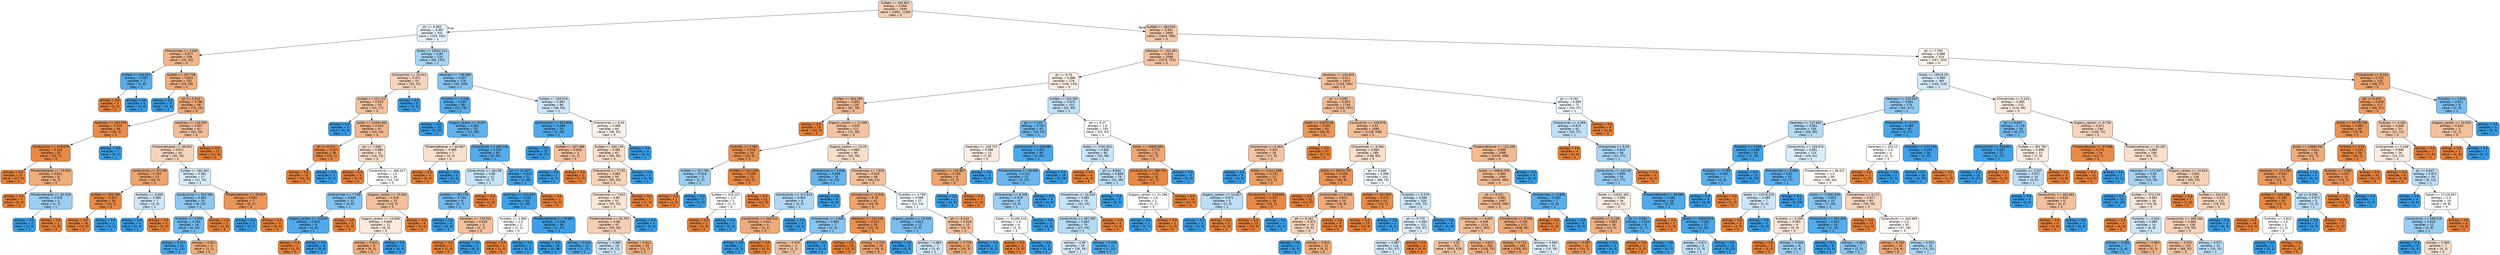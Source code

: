 digraph Tree {
node [shape=box, style="filled, rounded", color="black", fontname="helvetica"] ;
edge [fontname="helvetica"] ;
0 [label="Sulfate <= 294.901\nentropy = 0.964\nsamples = 2949\nvalue = [1801, 1148]\nclass = 0", fillcolor="#f6d1b7"] ;
1 [label="ph <= 6.665\nentropy = 0.997\nsamples = 341\nvalue = [159, 182]\nclass = 1", fillcolor="#e6f3fc"] ;
0 -> 1 [labeldistance=2.5, labelangle=45, headlabel="True"] ;
2 [label="Chloramines <= 4.444\nentropy = 0.877\nsamples = 108\nvalue = [76, 32]\nclass = 0", fillcolor="#f0b68c"] ;
1 -> 2 ;
3 [label="Sulfate <= 244.621\nentropy = 0.592\nsamples = 7\nvalue = [1, 6]\nclass = 1", fillcolor="#5aade9"] ;
2 -> 3 ;
4 [label="entropy = 0.0\nsamples = 1\nvalue = [1, 0]\nclass = 0", fillcolor="#e58139"] ;
3 -> 4 ;
5 [label="entropy = 0.0\nsamples = 6\nvalue = [0, 6]\nclass = 1", fillcolor="#399de5"] ;
3 -> 5 ;
6 [label="Sulfate <= 197.739\nentropy = 0.823\nsamples = 101\nvalue = [75, 26]\nclass = 0", fillcolor="#eead7e"] ;
2 -> 6 ;
7 [label="entropy = 0.0\nsamples = 3\nvalue = [0, 3]\nclass = 1", fillcolor="#399de5"] ;
6 -> 7 ;
8 [label="ph <= 5.515\nentropy = 0.786\nsamples = 98\nvalue = [75, 23]\nclass = 0", fillcolor="#eda876"] ;
6 -> 8 ;
9 [label="Hardness <= 283.579\nentropy = 0.414\nsamples = 36\nvalue = [33, 3]\nclass = 0", fillcolor="#e78c4b"] ;
8 -> 9 ;
10 [label="Conductivity <= 478.679\nentropy = 0.316\nsamples = 35\nvalue = [33, 2]\nclass = 0", fillcolor="#e78945"] ;
9 -> 10 ;
11 [label="entropy = 0.0\nsamples = 27\nvalue = [27, 0]\nclass = 0", fillcolor="#e58139"] ;
10 -> 11 ;
12 [label="Trihalomethanes <= 73.954\nentropy = 0.811\nsamples = 8\nvalue = [6, 2]\nclass = 0", fillcolor="#eeab7b"] ;
10 -> 12 ;
13 [label="entropy = 0.0\nsamples = 5\nvalue = [5, 0]\nclass = 0", fillcolor="#e58139"] ;
12 -> 13 ;
14 [label="Trihalomethanes <= 82.518\nentropy = 0.918\nsamples = 3\nvalue = [1, 2]\nclass = 1", fillcolor="#9ccef2"] ;
12 -> 14 ;
15 [label="entropy = 0.0\nsamples = 2\nvalue = [0, 2]\nclass = 1", fillcolor="#399de5"] ;
14 -> 15 ;
16 [label="entropy = 0.0\nsamples = 1\nvalue = [1, 0]\nclass = 0", fillcolor="#e58139"] ;
14 -> 16 ;
17 [label="entropy = 0.0\nsamples = 1\nvalue = [0, 1]\nclass = 1", fillcolor="#399de5"] ;
9 -> 17 ;
18 [label="Hardness <= 229.933\nentropy = 0.907\nsamples = 62\nvalue = [42, 20]\nclass = 0", fillcolor="#f1bd97"] ;
8 -> 18 ;
19 [label="Trihalomethanes <= 68.051\nentropy = 0.971\nsamples = 50\nvalue = [30, 20]\nclass = 0", fillcolor="#f6d5bd"] ;
18 -> 19 ;
20 [label="Conductivity <= 472.08\nentropy = 0.755\nsamples = 23\nvalue = [18, 5]\nclass = 0", fillcolor="#eca470"] ;
19 -> 20 ;
21 [label="Sulfate <= 293.768\nentropy = 0.337\nsamples = 16\nvalue = [15, 1]\nclass = 0", fillcolor="#e78946"] ;
20 -> 21 ;
22 [label="entropy = 0.0\nsamples = 15\nvalue = [15, 0]\nclass = 0", fillcolor="#e58139"] ;
21 -> 22 ;
23 [label="entropy = 0.0\nsamples = 1\nvalue = [0, 1]\nclass = 1", fillcolor="#399de5"] ;
21 -> 23 ;
24 [label="Turbidity <= 3.856\nentropy = 0.985\nsamples = 7\nvalue = [3, 4]\nclass = 1", fillcolor="#cee6f8"] ;
20 -> 24 ;
25 [label="entropy = 0.0\nsamples = 4\nvalue = [0, 4]\nclass = 1", fillcolor="#399de5"] ;
24 -> 25 ;
26 [label="entropy = 0.0\nsamples = 3\nvalue = [3, 0]\nclass = 0", fillcolor="#e58139"] ;
24 -> 26 ;
27 [label="Sulfate <= 282.661\nentropy = 0.991\nsamples = 27\nvalue = [12, 15]\nclass = 1", fillcolor="#d7ebfa"] ;
19 -> 27 ;
28 [label="Conductivity <= 553.492\nentropy = 0.881\nsamples = 20\nvalue = [6, 14]\nclass = 1", fillcolor="#8ec7f0"] ;
27 -> 28 ;
29 [label="Turbidity <= 4.959\nentropy = 0.764\nsamples = 18\nvalue = [4, 14]\nclass = 1", fillcolor="#72b9ec"] ;
28 -> 29 ;
30 [label="entropy = 0.371\nsamples = 14\nvalue = [1, 13]\nclass = 1", fillcolor="#48a5e7"] ;
29 -> 30 ;
31 [label="entropy = 0.811\nsamples = 4\nvalue = [3, 1]\nclass = 0", fillcolor="#eeab7b"] ;
29 -> 31 ;
32 [label="entropy = 0.0\nsamples = 2\nvalue = [2, 0]\nclass = 0", fillcolor="#e58139"] ;
28 -> 32 ;
33 [label="Trihalomethanes <= 70.627\nentropy = 0.592\nsamples = 7\nvalue = [6, 1]\nclass = 0", fillcolor="#e9965a"] ;
27 -> 33 ;
34 [label="entropy = 0.0\nsamples = 1\nvalue = [0, 1]\nclass = 1", fillcolor="#399de5"] ;
33 -> 34 ;
35 [label="entropy = 0.0\nsamples = 6\nvalue = [6, 0]\nclass = 0", fillcolor="#e58139"] ;
33 -> 35 ;
36 [label="entropy = 0.0\nsamples = 12\nvalue = [12, 0]\nclass = 0", fillcolor="#e58139"] ;
18 -> 36 ;
37 [label="Solids <= 18202.111\nentropy = 0.94\nsamples = 233\nvalue = [83, 150]\nclass = 1", fillcolor="#a7d3f3"] ;
1 -> 37 ;
38 [label="Chloramines <= 10.012\nentropy = 0.971\nsamples = 55\nvalue = [33, 22]\nclass = 0", fillcolor="#f6d5bd"] ;
37 -> 38 ;
39 [label="Sulfate <= 232.214\nentropy = 0.925\nsamples = 50\nvalue = [33, 17]\nclass = 0", fillcolor="#f2c29f"] ;
38 -> 39 ;
40 [label="entropy = 0.0\nsamples = 3\nvalue = [0, 3]\nclass = 1", fillcolor="#399de5"] ;
39 -> 40 ;
41 [label="Solids <= 12404.481\nentropy = 0.879\nsamples = 47\nvalue = [33, 14]\nclass = 0", fillcolor="#f0b68d"] ;
39 -> 41 ;
42 [label="ph <= 8.371\nentropy = 0.337\nsamples = 16\nvalue = [15, 1]\nclass = 0", fillcolor="#e78946"] ;
41 -> 42 ;
43 [label="entropy = 0.0\nsamples = 15\nvalue = [15, 0]\nclass = 0", fillcolor="#e58139"] ;
42 -> 43 ;
44 [label="entropy = 0.0\nsamples = 1\nvalue = [0, 1]\nclass = 1", fillcolor="#399de5"] ;
42 -> 44 ;
45 [label="ph <= 7.008\nentropy = 0.981\nsamples = 31\nvalue = [18, 13]\nclass = 0", fillcolor="#f8dcc8"] ;
41 -> 45 ;
46 [label="entropy = 0.0\nsamples = 5\nvalue = [5, 0]\nclass = 0", fillcolor="#e58139"] ;
45 -> 46 ;
47 [label="Conductivity <= 406.437\nentropy = 1.0\nsamples = 26\nvalue = [13, 13]\nclass = 0", fillcolor="#ffffff"] ;
45 -> 47 ;
48 [label="Chloramines <= 7.745\nentropy = 0.845\nsamples = 11\nvalue = [3, 8]\nclass = 1", fillcolor="#83c2ef"] ;
47 -> 48 ;
49 [label="Organic_carbon <= 10.945\nentropy = 0.503\nsamples = 9\nvalue = [1, 8]\nclass = 1", fillcolor="#52a9e8"] ;
48 -> 49 ;
50 [label="entropy = 0.0\nsamples = 1\nvalue = [1, 0]\nclass = 0", fillcolor="#e58139"] ;
49 -> 50 ;
51 [label="entropy = 0.0\nsamples = 8\nvalue = [0, 8]\nclass = 1", fillcolor="#399de5"] ;
49 -> 51 ;
52 [label="entropy = 0.0\nsamples = 2\nvalue = [2, 0]\nclass = 0", fillcolor="#e58139"] ;
48 -> 52 ;
53 [label="Organic_carbon <= 15.642\nentropy = 0.918\nsamples = 15\nvalue = [10, 5]\nclass = 0", fillcolor="#f2c09c"] ;
47 -> 53 ;
54 [label="Organic_carbon <= 14.508\nentropy = 0.994\nsamples = 11\nvalue = [6, 5]\nclass = 0", fillcolor="#fbeade"] ;
53 -> 54 ;
55 [label="entropy = 0.811\nsamples = 8\nvalue = [6, 2]\nclass = 0", fillcolor="#eeab7b"] ;
54 -> 55 ;
56 [label="entropy = 0.0\nsamples = 3\nvalue = [0, 3]\nclass = 1", fillcolor="#399de5"] ;
54 -> 56 ;
57 [label="entropy = 0.0\nsamples = 4\nvalue = [4, 0]\nclass = 0", fillcolor="#e58139"] ;
53 -> 57 ;
58 [label="entropy = 0.0\nsamples = 5\nvalue = [0, 5]\nclass = 1", fillcolor="#399de5"] ;
38 -> 58 ;
59 [label="Hardness <= 198.885\nentropy = 0.857\nsamples = 178\nvalue = [50, 128]\nclass = 1", fillcolor="#86c3ef"] ;
37 -> 59 ;
60 [label="Turbidity <= 3.418\nentropy = 0.567\nsamples = 90\nvalue = [12, 78]\nclass = 1", fillcolor="#57ace9"] ;
59 -> 60 ;
61 [label="entropy = 0.0\nsamples = 20\nvalue = [0, 20]\nclass = 1", fillcolor="#399de5"] ;
60 -> 61 ;
62 [label="Organic_carbon <= 9.427\nentropy = 0.661\nsamples = 70\nvalue = [12, 58]\nclass = 1", fillcolor="#62b1ea"] ;
60 -> 62 ;
63 [label="Trihalomethanes <= 64.807\nentropy = 0.985\nsamples = 7\nvalue = [4, 3]\nclass = 0", fillcolor="#f8e0ce"] ;
62 -> 63 ;
64 [label="entropy = 0.0\nsamples = 4\nvalue = [4, 0]\nclass = 0", fillcolor="#e58139"] ;
63 -> 64 ;
65 [label="entropy = 0.0\nsamples = 3\nvalue = [0, 3]\nclass = 1", fillcolor="#399de5"] ;
63 -> 65 ;
66 [label="Conductivity <= 365.144\nentropy = 0.549\nsamples = 63\nvalue = [8, 55]\nclass = 1", fillcolor="#56abe9"] ;
62 -> 66 ;
67 [label="Conductivity <= 344.96\nentropy = 0.98\nsamples = 12\nvalue = [5, 7]\nclass = 1", fillcolor="#c6e3f8"] ;
66 -> 67 ;
68 [label="Sulfate <= 283.176\nentropy = 0.764\nsamples = 9\nvalue = [2, 7]\nclass = 1", fillcolor="#72b9ec"] ;
67 -> 68 ;
69 [label="entropy = 0.0\nsamples = 6\nvalue = [0, 6]\nclass = 1", fillcolor="#399de5"] ;
68 -> 69 ;
70 [label="Hardness <= 179.341\nentropy = 0.918\nsamples = 3\nvalue = [2, 1]\nclass = 0", fillcolor="#f2c09c"] ;
68 -> 70 ;
71 [label="entropy = 0.0\nsamples = 2\nvalue = [2, 0]\nclass = 0", fillcolor="#e58139"] ;
70 -> 71 ;
72 [label="entropy = 0.0\nsamples = 1\nvalue = [0, 1]\nclass = 1", fillcolor="#399de5"] ;
70 -> 72 ;
73 [label="entropy = 0.0\nsamples = 3\nvalue = [3, 0]\nclass = 0", fillcolor="#e58139"] ;
67 -> 73 ;
74 [label="ph <= 11.027\nentropy = 0.323\nsamples = 51\nvalue = [3, 48]\nclass = 1", fillcolor="#45a3e7"] ;
66 -> 74 ;
75 [label="Hardness <= 121.617\nentropy = 0.242\nsamples = 50\nvalue = [2, 48]\nclass = 1", fillcolor="#41a1e6"] ;
74 -> 75 ;
76 [label="Turbidity <= 3.985\nentropy = 1.0\nsamples = 2\nvalue = [1, 1]\nclass = 0", fillcolor="#ffffff"] ;
75 -> 76 ;
77 [label="entropy = 0.0\nsamples = 1\nvalue = [1, 0]\nclass = 0", fillcolor="#e58139"] ;
76 -> 77 ;
78 [label="entropy = 0.0\nsamples = 1\nvalue = [0, 1]\nclass = 1", fillcolor="#399de5"] ;
76 -> 78 ;
79 [label="Trihalomethanes <= 78.897\nentropy = 0.146\nsamples = 48\nvalue = [1, 47]\nclass = 1", fillcolor="#3d9fe6"] ;
75 -> 79 ;
80 [label="entropy = 0.0\nsamples = 36\nvalue = [0, 36]\nclass = 1", fillcolor="#399de5"] ;
79 -> 80 ;
81 [label="entropy = 0.414\nsamples = 12\nvalue = [1, 11]\nclass = 1", fillcolor="#4ba6e7"] ;
79 -> 81 ;
82 [label="entropy = 0.0\nsamples = 1\nvalue = [1, 0]\nclass = 0", fillcolor="#e58139"] ;
74 -> 82 ;
83 [label="Sulfate <= 258.079\nentropy = 0.987\nsamples = 88\nvalue = [38, 50]\nclass = 1", fillcolor="#cfe7f9"] ;
59 -> 83 ;
84 [label="Conductivity <= 521.918\nentropy = 0.469\nsamples = 20\nvalue = [2, 18]\nclass = 1", fillcolor="#4fa8e8"] ;
83 -> 84 ;
85 [label="entropy = 0.0\nsamples = 17\nvalue = [0, 17]\nclass = 1", fillcolor="#399de5"] ;
84 -> 85 ;
86 [label="Sulfate <= 167.468\nentropy = 0.918\nsamples = 3\nvalue = [2, 1]\nclass = 0", fillcolor="#f2c09c"] ;
84 -> 86 ;
87 [label="entropy = 0.0\nsamples = 1\nvalue = [0, 1]\nclass = 1", fillcolor="#399de5"] ;
86 -> 87 ;
88 [label="entropy = 0.0\nsamples = 2\nvalue = [2, 0]\nclass = 0", fillcolor="#e58139"] ;
86 -> 88 ;
89 [label="Chloramines <= 8.55\nentropy = 0.998\nsamples = 68\nvalue = [36, 32]\nclass = 0", fillcolor="#fcf1e9"] ;
83 -> 89 ;
90 [label="Sulfate <= 294.176\nentropy = 0.981\nsamples = 62\nvalue = [36, 26]\nclass = 0", fillcolor="#f8dcc8"] ;
89 -> 90 ;
91 [label="Chloramines <= 7.731\nentropy = 0.965\nsamples = 59\nvalue = [36, 23]\nclass = 0", fillcolor="#f6d2b8"] ;
90 -> 91 ;
92 [label="Chloramines <= 7.622\nentropy = 0.99\nsamples = 52\nvalue = [29, 23]\nclass = 0", fillcolor="#fae5d6"] ;
91 -> 92 ;
93 [label="Trihalomethanes <= 62.707\nentropy = 0.96\nsamples = 47\nvalue = [29, 18]\nclass = 0", fillcolor="#f5cfb4"] ;
92 -> 93 ;
94 [label="entropy = 0.982\nsamples = 19\nvalue = [8, 11]\nclass = 1", fillcolor="#c9e4f8"] ;
93 -> 94 ;
95 [label="entropy = 0.811\nsamples = 28\nvalue = [21, 7]\nclass = 0", fillcolor="#eeab7b"] ;
93 -> 95 ;
96 [label="entropy = 0.0\nsamples = 5\nvalue = [0, 5]\nclass = 1", fillcolor="#399de5"] ;
92 -> 96 ;
97 [label="entropy = 0.0\nsamples = 7\nvalue = [7, 0]\nclass = 0", fillcolor="#e58139"] ;
91 -> 97 ;
98 [label="entropy = 0.0\nsamples = 3\nvalue = [0, 3]\nclass = 1", fillcolor="#399de5"] ;
90 -> 98 ;
99 [label="entropy = 0.0\nsamples = 6\nvalue = [0, 6]\nclass = 1", fillcolor="#399de5"] ;
89 -> 99 ;
100 [label="Sulfate <= 363.505\nentropy = 0.951\nsamples = 2608\nvalue = [1642, 966]\nclass = 0", fillcolor="#f4cbad"] ;
0 -> 100 [labeldistance=2.5, labelangle=-45, headlabel="False"] ;
101 [label="Hardness <= 164.361\nentropy = 0.929\nsamples = 2098\nvalue = [1375, 723]\nclass = 0", fillcolor="#f3c3a1"] ;
100 -> 101 ;
102 [label="ph <= 6.76\nentropy = 0.996\nsamples = 278\nvalue = [149, 129]\nclass = 0", fillcolor="#fceee4"] ;
101 -> 102 ;
103 [label="Sulfate <= 304.398\nentropy = 0.893\nsamples = 126\nvalue = [87, 39]\nclass = 0", fillcolor="#f1b992"] ;
102 -> 103 ;
104 [label="entropy = 0.0\nsamples = 15\nvalue = [15, 0]\nclass = 0", fillcolor="#e58139"] ;
103 -> 104 ;
105 [label="Organic_carbon <= 11.693\nentropy = 0.935\nsamples = 111\nvalue = [72, 39]\nclass = 0", fillcolor="#f3c5a4"] ;
103 -> 105 ;
106 [label="Turbidity <= 2.782\nentropy = 0.516\nsamples = 26\nvalue = [23, 3]\nclass = 0", fillcolor="#e89153"] ;
105 -> 106 ;
107 [label="Sulfate <= 327.781\nentropy = 0.918\nsamples = 3\nvalue = [1, 2]\nclass = 1", fillcolor="#9ccef2"] ;
106 -> 107 ;
108 [label="entropy = 0.0\nsamples = 1\nvalue = [1, 0]\nclass = 0", fillcolor="#e58139"] ;
107 -> 108 ;
109 [label="entropy = 0.0\nsamples = 2\nvalue = [0, 2]\nclass = 1", fillcolor="#399de5"] ;
107 -> 109 ;
110 [label="Sulfate <= 321.438\nentropy = 0.258\nsamples = 23\nvalue = [22, 1]\nclass = 0", fillcolor="#e68742"] ;
106 -> 110 ;
111 [label="Sulfate <= 316.207\nentropy = 1.0\nsamples = 2\nvalue = [1, 1]\nclass = 0", fillcolor="#ffffff"] ;
110 -> 111 ;
112 [label="entropy = 0.0\nsamples = 1\nvalue = [1, 0]\nclass = 0", fillcolor="#e58139"] ;
111 -> 112 ;
113 [label="entropy = 0.0\nsamples = 1\nvalue = [0, 1]\nclass = 1", fillcolor="#399de5"] ;
111 -> 113 ;
114 [label="entropy = 0.0\nsamples = 21\nvalue = [21, 0]\nclass = 0", fillcolor="#e58139"] ;
110 -> 114 ;
115 [label="Organic_carbon <= 13.79\nentropy = 0.983\nsamples = 85\nvalue = [49, 36]\nclass = 0", fillcolor="#f8deca"] ;
105 -> 115 ;
116 [label="Chloramines <= 6.816\nentropy = 0.696\nsamples = 16\nvalue = [3, 13]\nclass = 1", fillcolor="#67b4eb"] ;
115 -> 116 ;
117 [label="Conductivity <= 472.614\nentropy = 0.954\nsamples = 8\nvalue = [3, 5]\nclass = 1", fillcolor="#b0d8f5"] ;
116 -> 117 ;
118 [label="Conductivity <= 344.522\nentropy = 0.811\nsamples = 4\nvalue = [3, 1]\nclass = 0", fillcolor="#eeab7b"] ;
117 -> 118 ;
119 [label="entropy = 0.0\nsamples = 1\nvalue = [0, 1]\nclass = 1", fillcolor="#399de5"] ;
118 -> 119 ;
120 [label="entropy = 0.0\nsamples = 3\nvalue = [3, 0]\nclass = 0", fillcolor="#e58139"] ;
118 -> 120 ;
121 [label="entropy = 0.0\nsamples = 4\nvalue = [0, 4]\nclass = 1", fillcolor="#399de5"] ;
117 -> 121 ;
122 [label="entropy = 0.0\nsamples = 8\nvalue = [0, 8]\nclass = 1", fillcolor="#399de5"] ;
116 -> 122 ;
123 [label="Chloramines <= 7.816\nentropy = 0.918\nsamples = 69\nvalue = [46, 23]\nclass = 0", fillcolor="#f2c09c"] ;
115 -> 123 ;
124 [label="Chloramines <= 5.316\nentropy = 0.75\nsamples = 42\nvalue = [33, 9]\nclass = 0", fillcolor="#eca36f"] ;
123 -> 124 ;
125 [label="Chloramines <= 4.909\nentropy = 0.863\nsamples = 7\nvalue = [2, 5]\nclass = 1", fillcolor="#88c4ef"] ;
124 -> 125 ;
126 [label="entropy = 0.918\nsamples = 3\nvalue = [2, 1]\nclass = 0", fillcolor="#f2c09c"] ;
125 -> 126 ;
127 [label="entropy = 0.0\nsamples = 4\nvalue = [0, 4]\nclass = 1", fillcolor="#399de5"] ;
125 -> 127 ;
128 [label="Hardness <= 153.102\nentropy = 0.513\nsamples = 35\nvalue = [31, 4]\nclass = 0", fillcolor="#e89153"] ;
124 -> 128 ;
129 [label="entropy = 0.0\nsamples = 15\nvalue = [15, 0]\nclass = 0", fillcolor="#e58139"] ;
128 -> 129 ;
130 [label="entropy = 0.722\nsamples = 20\nvalue = [16, 4]\nclass = 0", fillcolor="#eca06a"] ;
128 -> 130 ;
131 [label="Turbidity <= 3.799\nentropy = 0.999\nsamples = 27\nvalue = [13, 14]\nclass = 1", fillcolor="#f1f8fd"] ;
123 -> 131 ;
132 [label="Organic_carbon <= 15.335\nentropy = 0.811\nsamples = 12\nvalue = [3, 9]\nclass = 1", fillcolor="#7bbeee"] ;
131 -> 132 ;
133 [label="entropy = 0.0\nsamples = 5\nvalue = [0, 5]\nclass = 1", fillcolor="#399de5"] ;
132 -> 133 ;
134 [label="entropy = 0.985\nsamples = 7\nvalue = [3, 4]\nclass = 1", fillcolor="#cee6f8"] ;
132 -> 134 ;
135 [label="ph <= 6.216\nentropy = 0.918\nsamples = 15\nvalue = [10, 5]\nclass = 0", fillcolor="#f2c09c"] ;
131 -> 135 ;
136 [label="entropy = 0.779\nsamples = 13\nvalue = [10, 3]\nclass = 0", fillcolor="#eda774"] ;
135 -> 136 ;
137 [label="entropy = 0.0\nsamples = 2\nvalue = [0, 2]\nclass = 1", fillcolor="#399de5"] ;
135 -> 137 ;
138 [label="Sulfate <= 329.365\nentropy = 0.975\nsamples = 152\nvalue = [62, 90]\nclass = 1", fillcolor="#c1e1f7"] ;
102 -> 138 ;
139 [label="ph <= 7.125\nentropy = 0.747\nsamples = 47\nvalue = [10, 37]\nclass = 1", fillcolor="#6fb7ec"] ;
138 -> 139 ;
140 [label="Hardness <= 159.747\nentropy = 0.996\nsamples = 13\nvalue = [7, 6]\nclass = 0", fillcolor="#fbede3"] ;
139 -> 140 ;
141 [label="Hardness <= 129.887\nentropy = 0.764\nsamples = 9\nvalue = [7, 2]\nclass = 0", fillcolor="#eca572"] ;
140 -> 141 ;
142 [label="entropy = 0.0\nsamples = 2\nvalue = [0, 2]\nclass = 1", fillcolor="#399de5"] ;
141 -> 142 ;
143 [label="entropy = 0.0\nsamples = 7\nvalue = [7, 0]\nclass = 0", fillcolor="#e58139"] ;
141 -> 143 ;
144 [label="entropy = 0.0\nsamples = 4\nvalue = [0, 4]\nclass = 1", fillcolor="#399de5"] ;
140 -> 144 ;
145 [label="Conductivity <= 429.081\nentropy = 0.431\nsamples = 34\nvalue = [3, 31]\nclass = 1", fillcolor="#4ca6e8"] ;
139 -> 145 ;
146 [label="Trihalomethanes <= 66.666\nentropy = 0.722\nsamples = 15\nvalue = [3, 12]\nclass = 1", fillcolor="#6ab6ec"] ;
145 -> 146 ;
147 [label="Chloramines <= 8.319\nentropy = 0.918\nsamples = 9\nvalue = [3, 6]\nclass = 1", fillcolor="#9ccef2"] ;
146 -> 147 ;
148 [label="Solids <= 31285.216\nentropy = 1.0\nsamples = 6\nvalue = [3, 3]\nclass = 0", fillcolor="#ffffff"] ;
147 -> 148 ;
149 [label="entropy = 0.0\nsamples = 3\nvalue = [3, 0]\nclass = 0", fillcolor="#e58139"] ;
148 -> 149 ;
150 [label="entropy = 0.0\nsamples = 3\nvalue = [0, 3]\nclass = 1", fillcolor="#399de5"] ;
148 -> 150 ;
151 [label="entropy = 0.0\nsamples = 3\nvalue = [0, 3]\nclass = 1", fillcolor="#399de5"] ;
147 -> 151 ;
152 [label="entropy = 0.0\nsamples = 6\nvalue = [0, 6]\nclass = 1", fillcolor="#399de5"] ;
146 -> 152 ;
153 [label="entropy = 0.0\nsamples = 19\nvalue = [0, 19]\nclass = 1", fillcolor="#399de5"] ;
145 -> 153 ;
154 [label="ph <= 9.27\nentropy = 1.0\nsamples = 105\nvalue = [52, 53]\nclass = 1", fillcolor="#fbfdff"] ;
138 -> 154 ;
155 [label="Solids <= 4792.952\nentropy = 0.982\nsamples = 83\nvalue = [35, 48]\nclass = 1", fillcolor="#c9e4f8"] ;
154 -> 155 ;
156 [label="entropy = 0.0\nsamples = 4\nvalue = [4, 0]\nclass = 0", fillcolor="#e58139"] ;
155 -> 156 ;
157 [label="ph <= 8.904\nentropy = 0.966\nsamples = 79\nvalue = [31, 48]\nclass = 1", fillcolor="#b9dcf6"] ;
155 -> 157 ;
158 [label="Chloramines <= 10.419\nentropy = 0.981\nsamples = 74\nvalue = [31, 43]\nclass = 1", fillcolor="#c8e4f8"] ;
157 -> 158 ;
159 [label="Conductivity <= 497.287\nentropy = 0.962\nsamples = 70\nvalue = [27, 43]\nclass = 1", fillcolor="#b5dbf5"] ;
158 -> 159 ;
160 [label="entropy = 0.99\nsamples = 59\nvalue = [26, 33]\nclass = 1", fillcolor="#d5eaf9"] ;
159 -> 160 ;
161 [label="entropy = 0.439\nsamples = 11\nvalue = [1, 10]\nclass = 1", fillcolor="#4da7e8"] ;
159 -> 161 ;
162 [label="entropy = 0.0\nsamples = 4\nvalue = [4, 0]\nclass = 0", fillcolor="#e58139"] ;
158 -> 162 ;
163 [label="entropy = 0.0\nsamples = 5\nvalue = [0, 5]\nclass = 1", fillcolor="#399de5"] ;
157 -> 163 ;
164 [label="Solids <= 35995.893\nentropy = 0.773\nsamples = 22\nvalue = [17, 5]\nclass = 0", fillcolor="#eda673"] ;
154 -> 164 ;
165 [label="Conductivity <= 366.723\nentropy = 0.31\nsamples = 18\nvalue = [17, 1]\nclass = 0", fillcolor="#e78845"] ;
164 -> 165 ;
166 [label="Organic_carbon <= 11.296\nentropy = 1.0\nsamples = 2\nvalue = [1, 1]\nclass = 0", fillcolor="#ffffff"] ;
165 -> 166 ;
167 [label="entropy = 0.0\nsamples = 1\nvalue = [0, 1]\nclass = 1", fillcolor="#399de5"] ;
166 -> 167 ;
168 [label="entropy = 0.0\nsamples = 1\nvalue = [1, 0]\nclass = 0", fillcolor="#e58139"] ;
166 -> 168 ;
169 [label="entropy = 0.0\nsamples = 16\nvalue = [16, 0]\nclass = 0", fillcolor="#e58139"] ;
165 -> 169 ;
170 [label="entropy = 0.0\nsamples = 4\nvalue = [0, 4]\nclass = 1", fillcolor="#399de5"] ;
164 -> 170 ;
171 [label="Hardness <= 254.645\nentropy = 0.911\nsamples = 1820\nvalue = [1226, 594]\nclass = 0", fillcolor="#f2be99"] ;
101 -> 171 ;
172 [label="ph <= 4.595\nentropy = 0.903\nsamples = 1749\nvalue = [1192, 557]\nclass = 0", fillcolor="#f1bc96"] ;
171 -> 172 ;
173 [label="Solids <= 21873.59\nentropy = 0.592\nsamples = 63\nvalue = [54, 9]\nclass = 0", fillcolor="#e9965a"] ;
172 -> 173 ;
174 [label="Chloramines <= 6.163\nentropy = 0.931\nsamples = 26\nvalue = [17, 9]\nclass = 0", fillcolor="#f3c4a2"] ;
173 -> 174 ;
175 [label="entropy = 0.0\nsamples = 5\nvalue = [0, 5]\nclass = 1", fillcolor="#399de5"] ;
174 -> 175 ;
176 [label="Solids <= 11011.698\nentropy = 0.702\nsamples = 21\nvalue = [17, 4]\nclass = 0", fillcolor="#eb9f68"] ;
174 -> 176 ;
177 [label="Organic_carbon <= 14.627\nentropy = 0.971\nsamples = 5\nvalue = [2, 3]\nclass = 1", fillcolor="#bddef6"] ;
176 -> 177 ;
178 [label="entropy = 0.0\nsamples = 3\nvalue = [0, 3]\nclass = 1", fillcolor="#399de5"] ;
177 -> 178 ;
179 [label="entropy = 0.0\nsamples = 2\nvalue = [2, 0]\nclass = 0", fillcolor="#e58139"] ;
177 -> 179 ;
180 [label="Conductivity <= 528.694\nentropy = 0.337\nsamples = 16\nvalue = [15, 1]\nclass = 0", fillcolor="#e78946"] ;
176 -> 180 ;
181 [label="entropy = 0.0\nsamples = 15\nvalue = [15, 0]\nclass = 0", fillcolor="#e58139"] ;
180 -> 181 ;
182 [label="entropy = 0.0\nsamples = 1\nvalue = [0, 1]\nclass = 1", fillcolor="#399de5"] ;
180 -> 182 ;
183 [label="entropy = 0.0\nsamples = 37\nvalue = [37, 0]\nclass = 0", fillcolor="#e58139"] ;
173 -> 183 ;
184 [label="Conductivity <= 328.879\nentropy = 0.91\nsamples = 1686\nvalue = [1138, 548]\nclass = 0", fillcolor="#f2be98"] ;
172 -> 184 ;
185 [label="Chloramines <= 6.365\nentropy = 0.984\nsamples = 188\nvalue = [108, 80]\nclass = 0", fillcolor="#f8decc"] ;
184 -> 185 ;
186 [label="Solids <= 18274.741\nentropy = 0.559\nsamples = 46\nvalue = [40, 6]\nclass = 0", fillcolor="#e99457"] ;
185 -> 186 ;
187 [label="entropy = 0.0\nsamples = 22\nvalue = [22, 0]\nclass = 0", fillcolor="#e58139"] ;
186 -> 187 ;
188 [label="Chloramines <= 6.056\nentropy = 0.811\nsamples = 24\nvalue = [18, 6]\nclass = 0", fillcolor="#eeab7b"] ;
186 -> 188 ;
189 [label="ph <= 6.192\nentropy = 0.971\nsamples = 15\nvalue = [9, 6]\nclass = 0", fillcolor="#f6d5bd"] ;
188 -> 189 ;
190 [label="entropy = 0.0\nsamples = 3\nvalue = [0, 3]\nclass = 1", fillcolor="#399de5"] ;
189 -> 190 ;
191 [label="entropy = 0.811\nsamples = 12\nvalue = [9, 3]\nclass = 0", fillcolor="#eeab7b"] ;
189 -> 191 ;
192 [label="entropy = 0.0\nsamples = 9\nvalue = [9, 0]\nclass = 0", fillcolor="#e58139"] ;
188 -> 192 ;
193 [label="ph <= 5.696\nentropy = 0.999\nsamples = 142\nvalue = [68, 74]\nclass = 1", fillcolor="#eff7fd"] ;
185 -> 193 ;
194 [label="Sulfate <= 347.697\nentropy = 0.371\nsamples = 14\nvalue = [13, 1]\nclass = 0", fillcolor="#e78b48"] ;
193 -> 194 ;
195 [label="entropy = 0.0\nsamples = 13\nvalue = [13, 0]\nclass = 0", fillcolor="#e58139"] ;
194 -> 195 ;
196 [label="entropy = 0.0\nsamples = 1\nvalue = [0, 1]\nclass = 1", fillcolor="#399de5"] ;
194 -> 196 ;
197 [label="Turbidity <= 5.379\nentropy = 0.986\nsamples = 128\nvalue = [55, 73]\nclass = 1", fillcolor="#cee7f9"] ;
193 -> 197 ;
198 [label="ph <= 9.779\nentropy = 0.993\nsamples = 122\nvalue = [55, 67]\nclass = 1", fillcolor="#dcedfa"] ;
197 -> 198 ;
199 [label="entropy = 0.987\nsamples = 118\nvalue = [51, 67]\nclass = 1", fillcolor="#d0e8f9"] ;
198 -> 199 ;
200 [label="entropy = 0.0\nsamples = 4\nvalue = [4, 0]\nclass = 0", fillcolor="#e58139"] ;
198 -> 200 ;
201 [label="entropy = 0.0\nsamples = 6\nvalue = [0, 6]\nclass = 1", fillcolor="#399de5"] ;
197 -> 201 ;
202 [label="Trihalomethanes <= 112.109\nentropy = 0.896\nsamples = 1498\nvalue = [1030, 468]\nclass = 0", fillcolor="#f1ba93"] ;
184 -> 202 ;
203 [label="Solids <= 46860.559\nentropy = 0.894\nsamples = 1494\nvalue = [1030, 464]\nclass = 0", fillcolor="#f1ba92"] ;
202 -> 203 ;
204 [label="ph <= 8.201\nentropy = 0.891\nsamples = 1487\nvalue = [1029, 458]\nclass = 0", fillcolor="#f1b991"] ;
203 -> 204 ;
205 [label="Chloramines <= 8.097\nentropy = 0.908\nsamples = 1214\nvalue = [821, 393]\nclass = 0", fillcolor="#f1bd98"] ;
204 -> 205 ;
206 [label="entropy = 0.93\nsamples = 921\nvalue = [603, 318]\nclass = 0", fillcolor="#f3c3a1"] ;
205 -> 206 ;
207 [label="entropy = 0.821\nsamples = 293\nvalue = [218, 75]\nclass = 0", fillcolor="#eeac7d"] ;
205 -> 207 ;
208 [label="Chloramines <= 8.468\nentropy = 0.792\nsamples = 273\nvalue = [208, 65]\nclass = 0", fillcolor="#eda877"] ;
204 -> 208 ;
209 [label="entropy = 0.714\nsamples = 240\nvalue = [193, 47]\nclass = 0", fillcolor="#eba069"] ;
208 -> 209 ;
210 [label="entropy = 0.994\nsamples = 33\nvalue = [15, 18]\nclass = 1", fillcolor="#deeffb"] ;
208 -> 210 ;
211 [label="Chloramines <= 4.852\nentropy = 0.592\nsamples = 7\nvalue = [1, 6]\nclass = 1", fillcolor="#5aade9"] ;
203 -> 211 ;
212 [label="entropy = 0.0\nsamples = 1\nvalue = [1, 0]\nclass = 0", fillcolor="#e58139"] ;
211 -> 212 ;
213 [label="entropy = 0.0\nsamples = 6\nvalue = [0, 6]\nclass = 1", fillcolor="#399de5"] ;
211 -> 213 ;
214 [label="entropy = 0.0\nsamples = 4\nvalue = [0, 4]\nclass = 1", fillcolor="#399de5"] ;
202 -> 214 ;
215 [label="ph <= 9.761\nentropy = 0.999\nsamples = 71\nvalue = [34, 37]\nclass = 1", fillcolor="#eff7fd"] ;
171 -> 215 ;
216 [label="Chloramines <= 4.349\nentropy = 0.973\nsamples = 62\nvalue = [25, 37]\nclass = 1", fillcolor="#bfdff7"] ;
215 -> 216 ;
217 [label="entropy = 0.0\nsamples = 4\nvalue = [4, 0]\nclass = 0", fillcolor="#e58139"] ;
216 -> 217 ;
218 [label="Chloramines <= 9.24\nentropy = 0.944\nsamples = 58\nvalue = [21, 37]\nclass = 1", fillcolor="#a9d5f4"] ;
216 -> 218 ;
219 [label="Conductivity <= 424.26\nentropy = 0.899\nsamples = 54\nvalue = [17, 37]\nclass = 1", fillcolor="#94caf1"] ;
218 -> 219 ;
220 [label="Solids <= 24591.362\nentropy = 0.996\nsamples = 26\nvalue = [14, 12]\nclass = 0", fillcolor="#fbede3"] ;
219 -> 220 ;
221 [label="Turbidity <= 5.139\nentropy = 0.852\nsamples = 18\nvalue = [13, 5]\nclass = 0", fillcolor="#efb185"] ;
220 -> 221 ;
222 [label="entropy = 0.567\nsamples = 15\nvalue = [13, 2]\nclass = 0", fillcolor="#e99457"] ;
221 -> 222 ;
223 [label="entropy = 0.0\nsamples = 3\nvalue = [0, 3]\nclass = 1", fillcolor="#399de5"] ;
221 -> 223 ;
224 [label="ph <= 3.481\nentropy = 0.544\nsamples = 8\nvalue = [1, 7]\nclass = 1", fillcolor="#55abe9"] ;
220 -> 224 ;
225 [label="entropy = 0.0\nsamples = 1\nvalue = [1, 0]\nclass = 0", fillcolor="#e58139"] ;
224 -> 225 ;
226 [label="entropy = 0.0\nsamples = 7\nvalue = [0, 7]\nclass = 1", fillcolor="#399de5"] ;
224 -> 226 ;
227 [label="Trihalomethanes <= 35.069\nentropy = 0.491\nsamples = 28\nvalue = [3, 25]\nclass = 1", fillcolor="#51a9e8"] ;
219 -> 227 ;
228 [label="entropy = 0.0\nsamples = 1\nvalue = [1, 0]\nclass = 0", fillcolor="#e58139"] ;
227 -> 228 ;
229 [label="Solids <= 13420.913\nentropy = 0.381\nsamples = 27\nvalue = [2, 25]\nclass = 1", fillcolor="#49a5e7"] ;
227 -> 229 ;
230 [label="entropy = 0.971\nsamples = 5\nvalue = [2, 3]\nclass = 1", fillcolor="#bddef6"] ;
229 -> 230 ;
231 [label="entropy = 0.0\nsamples = 22\nvalue = [0, 22]\nclass = 1", fillcolor="#399de5"] ;
229 -> 231 ;
232 [label="entropy = 0.0\nsamples = 4\nvalue = [4, 0]\nclass = 0", fillcolor="#e58139"] ;
218 -> 232 ;
233 [label="entropy = 0.0\nsamples = 9\nvalue = [9, 0]\nclass = 0", fillcolor="#e58139"] ;
215 -> 233 ;
234 [label="ph <= 7.794\nentropy = 0.998\nsamples = 510\nvalue = [267, 243]\nclass = 0", fillcolor="#fdf4ed"] ;
100 -> 234 ;
235 [label="Solids <= 18528.03\nentropy = 0.989\nsamples = 385\nvalue = [169, 216]\nclass = 1", fillcolor="#d4eaf9"] ;
234 -> 235 ;
236 [label="Hardness <= 220.547\nentropy = 0.895\nsamples = 170\nvalue = [53, 117]\nclass = 1", fillcolor="#93c9f1"] ;
235 -> 236 ;
237 [label="Hardness <= 147.641\nentropy = 0.961\nsamples = 130\nvalue = [50, 80]\nclass = 1", fillcolor="#b5daf5"] ;
236 -> 237 ;
238 [label="Turbidity <= 3.946\nentropy = 0.286\nsamples = 20\nvalue = [1, 19]\nclass = 1", fillcolor="#43a2e6"] ;
237 -> 238 ;
239 [label="Turbidity <= 3.769\nentropy = 0.592\nsamples = 7\nvalue = [1, 6]\nclass = 1", fillcolor="#5aade9"] ;
238 -> 239 ;
240 [label="entropy = 0.0\nsamples = 6\nvalue = [0, 6]\nclass = 1", fillcolor="#399de5"] ;
239 -> 240 ;
241 [label="entropy = 0.0\nsamples = 1\nvalue = [1, 0]\nclass = 0", fillcolor="#e58139"] ;
239 -> 241 ;
242 [label="entropy = 0.0\nsamples = 13\nvalue = [0, 13]\nclass = 1", fillcolor="#399de5"] ;
238 -> 242 ;
243 [label="Conductivity <= 349.674\nentropy = 0.991\nsamples = 110\nvalue = [49, 61]\nclass = 1", fillcolor="#d8ecfa"] ;
237 -> 243 ;
244 [label="Chloramines <= 6.959\nentropy = 0.61\nsamples = 20\nvalue = [3, 17]\nclass = 1", fillcolor="#5caeea"] ;
243 -> 244 ;
245 [label="Solids <= 12576.215\nentropy = 0.985\nsamples = 7\nvalue = [3, 4]\nclass = 1", fillcolor="#cee6f8"] ;
244 -> 245 ;
246 [label="entropy = 0.0\nsamples = 3\nvalue = [3, 0]\nclass = 0", fillcolor="#e58139"] ;
245 -> 246 ;
247 [label="entropy = 0.0\nsamples = 4\nvalue = [0, 4]\nclass = 1", fillcolor="#399de5"] ;
245 -> 247 ;
248 [label="entropy = 0.0\nsamples = 13\nvalue = [0, 13]\nclass = 1", fillcolor="#399de5"] ;
244 -> 248 ;
249 [label="Trihalomethanes <= 58.421\nentropy = 1.0\nsamples = 90\nvalue = [46, 44]\nclass = 0", fillcolor="#fefaf6"] ;
243 -> 249 ;
250 [label="Solids <= 11982.826\nentropy = 0.855\nsamples = 25\nvalue = [7, 18]\nclass = 1", fillcolor="#86c3ef"] ;
249 -> 250 ;
251 [label="Turbidity <= 3.299\nentropy = 0.991\nsamples = 9\nvalue = [5, 4]\nclass = 0", fillcolor="#fae6d7"] ;
250 -> 251 ;
252 [label="entropy = 0.0\nsamples = 3\nvalue = [3, 0]\nclass = 0", fillcolor="#e58139"] ;
251 -> 252 ;
253 [label="entropy = 0.918\nsamples = 6\nvalue = [2, 4]\nclass = 1", fillcolor="#9ccef2"] ;
251 -> 253 ;
254 [label="Conductivity <= 454.443\nentropy = 0.544\nsamples = 16\nvalue = [2, 14]\nclass = 1", fillcolor="#55abe9"] ;
250 -> 254 ;
255 [label="entropy = 0.0\nsamples = 9\nvalue = [0, 9]\nclass = 1", fillcolor="#399de5"] ;
254 -> 255 ;
256 [label="entropy = 0.863\nsamples = 7\nvalue = [2, 5]\nclass = 1", fillcolor="#88c4ef"] ;
254 -> 256 ;
257 [label="Chloramines <= 6.171\nentropy = 0.971\nsamples = 65\nvalue = [39, 26]\nclass = 0", fillcolor="#f6d5bd"] ;
249 -> 257 ;
258 [label="entropy = 0.0\nsamples = 12\nvalue = [12, 0]\nclass = 0", fillcolor="#e58139"] ;
257 -> 258 ;
259 [label="Conductivity <= 403.969\nentropy = 1.0\nsamples = 53\nvalue = [27, 26]\nclass = 0", fillcolor="#fefaf8"] ;
257 -> 259 ;
260 [label="entropy = 0.764\nsamples = 18\nvalue = [14, 4]\nclass = 0", fillcolor="#eca572"] ;
259 -> 260 ;
261 [label="entropy = 0.952\nsamples = 35\nvalue = [13, 22]\nclass = 1", fillcolor="#aed7f4"] ;
259 -> 261 ;
262 [label="Chloramines <= 4.277\nentropy = 0.384\nsamples = 40\nvalue = [3, 37]\nclass = 1", fillcolor="#49a5e7"] ;
236 -> 262 ;
263 [label="Hardness <= 253.12\nentropy = 1.0\nsamples = 4\nvalue = [2, 2]\nclass = 0", fillcolor="#ffffff"] ;
262 -> 263 ;
264 [label="entropy = 0.0\nsamples = 2\nvalue = [2, 0]\nclass = 0", fillcolor="#e58139"] ;
263 -> 264 ;
265 [label="entropy = 0.0\nsamples = 2\nvalue = [0, 2]\nclass = 1", fillcolor="#399de5"] ;
263 -> 265 ;
266 [label="Hardness <= 273.153\nentropy = 0.183\nsamples = 36\nvalue = [1, 35]\nclass = 1", fillcolor="#3fa0e6"] ;
262 -> 266 ;
267 [label="entropy = 0.0\nsamples = 35\nvalue = [0, 35]\nclass = 1", fillcolor="#399de5"] ;
266 -> 267 ;
268 [label="entropy = 0.0\nsamples = 1\nvalue = [1, 0]\nclass = 0", fillcolor="#e58139"] ;
266 -> 268 ;
269 [label="Chloramines <= 5.216\nentropy = 0.995\nsamples = 215\nvalue = [116, 99]\nclass = 0", fillcolor="#fbede2"] ;
235 -> 269 ;
270 [label="ph <= 6.847\nentropy = 0.776\nsamples = 35\nvalue = [8, 27]\nclass = 1", fillcolor="#74baed"] ;
269 -> 270 ;
271 [label="Conductivity <= 530.817\nentropy = 0.267\nsamples = 22\nvalue = [1, 21]\nclass = 1", fillcolor="#42a2e6"] ;
270 -> 271 ;
272 [label="entropy = 0.0\nsamples = 21\nvalue = [0, 21]\nclass = 1", fillcolor="#399de5"] ;
271 -> 272 ;
273 [label="entropy = 0.0\nsamples = 1\nvalue = [1, 0]\nclass = 0", fillcolor="#e58139"] ;
271 -> 273 ;
274 [label="Sulfate <= 391.787\nentropy = 0.996\nsamples = 13\nvalue = [7, 6]\nclass = 0", fillcolor="#fbede3"] ;
270 -> 274 ;
275 [label="Turbidity <= 4.237\nentropy = 0.971\nsamples = 10\nvalue = [4, 6]\nclass = 1", fillcolor="#bddef6"] ;
274 -> 275 ;
276 [label="entropy = 0.0\nsamples = 4\nvalue = [0, 4]\nclass = 1", fillcolor="#399de5"] ;
275 -> 276 ;
277 [label="Conductivity <= 493.853\nentropy = 0.918\nsamples = 6\nvalue = [4, 2]\nclass = 0", fillcolor="#f2c09c"] ;
275 -> 277 ;
278 [label="entropy = 0.0\nsamples = 4\nvalue = [4, 0]\nclass = 0", fillcolor="#e58139"] ;
277 -> 278 ;
279 [label="entropy = 0.0\nsamples = 2\nvalue = [0, 2]\nclass = 1", fillcolor="#399de5"] ;
277 -> 279 ;
280 [label="entropy = 0.0\nsamples = 3\nvalue = [3, 0]\nclass = 0", fillcolor="#e58139"] ;
274 -> 280 ;
281 [label="Organic_carbon <= 9.736\nentropy = 0.971\nsamples = 180\nvalue = [108, 72]\nclass = 0", fillcolor="#f6d5bd"] ;
269 -> 281 ;
282 [label="Trihalomethanes <= 97.096\nentropy = 0.371\nsamples = 14\nvalue = [13, 1]\nclass = 0", fillcolor="#e78b48"] ;
281 -> 282 ;
283 [label="entropy = 0.0\nsamples = 13\nvalue = [13, 0]\nclass = 0", fillcolor="#e58139"] ;
282 -> 283 ;
284 [label="entropy = 0.0\nsamples = 1\nvalue = [0, 1]\nclass = 1", fillcolor="#399de5"] ;
282 -> 284 ;
285 [label="Trihalomethanes <= 52.291\nentropy = 0.985\nsamples = 166\nvalue = [95, 71]\nclass = 0", fillcolor="#f8dfcd"] ;
281 -> 285 ;
286 [label="Hardness <= 172.547\nentropy = 0.94\nsamples = 28\nvalue = [10, 18]\nclass = 1", fillcolor="#a7d3f3"] ;
285 -> 286 ;
287 [label="entropy = 0.0\nsamples = 10\nvalue = [0, 10]\nclass = 1", fillcolor="#399de5"] ;
286 -> 287 ;
288 [label="Sulfate <= 370.276\nentropy = 0.991\nsamples = 18\nvalue = [10, 8]\nclass = 0", fillcolor="#fae6d7"] ;
286 -> 288 ;
289 [label="entropy = 0.0\nsamples = 4\nvalue = [4, 0]\nclass = 0", fillcolor="#e58139"] ;
288 -> 289 ;
290 [label="Turbidity <= 4.026\nentropy = 0.985\nsamples = 14\nvalue = [6, 8]\nclass = 1", fillcolor="#cee6f8"] ;
288 -> 290 ;
291 [label="entropy = 0.592\nsamples = 7\nvalue = [1, 6]\nclass = 1", fillcolor="#5aade9"] ;
290 -> 291 ;
292 [label="entropy = 0.863\nsamples = 7\nvalue = [5, 2]\nclass = 0", fillcolor="#efb388"] ;
290 -> 292 ;
293 [label="Organic_carbon <= 10.819\nentropy = 0.961\nsamples = 138\nvalue = [85, 53]\nclass = 0", fillcolor="#f5d0b4"] ;
285 -> 293 ;
294 [label="entropy = 0.0\nsamples = 7\nvalue = [7, 0]\nclass = 0", fillcolor="#e58139"] ;
293 -> 294 ;
295 [label="Sulfate <= 434.534\nentropy = 0.974\nsamples = 131\nvalue = [78, 53]\nclass = 0", fillcolor="#f7d7c0"] ;
293 -> 295 ;
296 [label="Conductivity <= 488.196\nentropy = 0.965\nsamples = 128\nvalue = [78, 50]\nclass = 0", fillcolor="#f6d2b8"] ;
295 -> 296 ;
297 [label="entropy = 0.925\nsamples = 103\nvalue = [68, 35]\nclass = 0", fillcolor="#f2c29f"] ;
296 -> 297 ;
298 [label="entropy = 0.971\nsamples = 25\nvalue = [10, 15]\nclass = 1", fillcolor="#bddef6"] ;
296 -> 298 ;
299 [label="entropy = 0.0\nsamples = 3\nvalue = [0, 3]\nclass = 1", fillcolor="#399de5"] ;
295 -> 299 ;
300 [label="Chloramines <= 9.431\nentropy = 0.753\nsamples = 125\nvalue = [98, 27]\nclass = 0", fillcolor="#eca470"] ;
234 -> 300 ;
301 [label="ph <= 9.478\nentropy = 0.679\nsamples = 117\nvalue = [96, 21]\nclass = 0", fillcolor="#eb9d64"] ;
300 -> 301 ;
302 [label="Solids <= 15759.728\nentropy = 0.491\nsamples = 84\nvalue = [75, 9]\nclass = 0", fillcolor="#e89051"] ;
301 -> 302 ;
303 [label="Solids <= 14986.391\nentropy = 0.811\nsamples = 28\nvalue = [21, 7]\nclass = 0", fillcolor="#eeab7b"] ;
302 -> 303 ;
304 [label="Hardness <= 223.092\nentropy = 0.634\nsamples = 25\nvalue = [21, 4]\nclass = 0", fillcolor="#ea995f"] ;
303 -> 304 ;
305 [label="Sulfate <= 416.186\nentropy = 0.286\nsamples = 20\nvalue = [19, 1]\nclass = 0", fillcolor="#e68843"] ;
304 -> 305 ;
306 [label="entropy = 0.0\nsamples = 18\nvalue = [18, 0]\nclass = 0", fillcolor="#e58139"] ;
305 -> 306 ;
307 [label="Turbidity <= 3.824\nentropy = 1.0\nsamples = 2\nvalue = [1, 1]\nclass = 0", fillcolor="#ffffff"] ;
305 -> 307 ;
308 [label="entropy = 0.0\nsamples = 1\nvalue = [0, 1]\nclass = 1", fillcolor="#399de5"] ;
307 -> 308 ;
309 [label="entropy = 0.0\nsamples = 1\nvalue = [1, 0]\nclass = 0", fillcolor="#e58139"] ;
307 -> 309 ;
310 [label="ph <= 8.294\nentropy = 0.971\nsamples = 5\nvalue = [2, 3]\nclass = 1", fillcolor="#bddef6"] ;
304 -> 310 ;
311 [label="entropy = 0.0\nsamples = 3\nvalue = [0, 3]\nclass = 1", fillcolor="#399de5"] ;
310 -> 311 ;
312 [label="entropy = 0.0\nsamples = 2\nvalue = [2, 0]\nclass = 0", fillcolor="#e58139"] ;
310 -> 312 ;
313 [label="entropy = 0.0\nsamples = 3\nvalue = [0, 3]\nclass = 1", fillcolor="#399de5"] ;
303 -> 313 ;
314 [label="Turbidity <= 3.42\nentropy = 0.222\nsamples = 56\nvalue = [54, 2]\nclass = 0", fillcolor="#e68640"] ;
302 -> 314 ;
315 [label="Turbidity <= 3.366\nentropy = 0.567\nsamples = 15\nvalue = [13, 2]\nclass = 0", fillcolor="#e99457"] ;
314 -> 315 ;
316 [label="entropy = 0.0\nsamples = 13\nvalue = [13, 0]\nclass = 0", fillcolor="#e58139"] ;
315 -> 316 ;
317 [label="entropy = 0.0\nsamples = 2\nvalue = [0, 2]\nclass = 1", fillcolor="#399de5"] ;
315 -> 317 ;
318 [label="entropy = 0.0\nsamples = 41\nvalue = [41, 0]\nclass = 0", fillcolor="#e58139"] ;
314 -> 318 ;
319 [label="Turbidity <= 4.284\nentropy = 0.946\nsamples = 33\nvalue = [21, 12]\nclass = 0", fillcolor="#f4c9aa"] ;
301 -> 319 ;
320 [label="Chloramines <= 5.048\nentropy = 0.996\nsamples = 26\nvalue = [14, 12]\nclass = 0", fillcolor="#fbede3"] ;
319 -> 320 ;
321 [label="entropy = 0.0\nsamples = 6\nvalue = [6, 0]\nclass = 0", fillcolor="#e58139"] ;
320 -> 321 ;
322 [label="ph <= 9.647\nentropy = 0.971\nsamples = 20\nvalue = [8, 12]\nclass = 1", fillcolor="#bddef6"] ;
320 -> 322 ;
323 [label="entropy = 0.0\nsamples = 4\nvalue = [0, 4]\nclass = 1", fillcolor="#399de5"] ;
322 -> 323 ;
324 [label="Solids <= 27129.907\nentropy = 1.0\nsamples = 16\nvalue = [8, 8]\nclass = 0", fillcolor="#ffffff"] ;
322 -> 324 ;
325 [label="Conductivity <= 399.518\nentropy = 0.918\nsamples = 12\nvalue = [4, 8]\nclass = 1", fillcolor="#9ccef2"] ;
324 -> 325 ;
326 [label="entropy = 0.0\nsamples = 5\nvalue = [0, 5]\nclass = 1", fillcolor="#399de5"] ;
325 -> 326 ;
327 [label="entropy = 0.985\nsamples = 7\nvalue = [4, 3]\nclass = 0", fillcolor="#f8e0ce"] ;
325 -> 327 ;
328 [label="entropy = 0.0\nsamples = 4\nvalue = [4, 0]\nclass = 0", fillcolor="#e58139"] ;
324 -> 328 ;
329 [label="entropy = 0.0\nsamples = 7\nvalue = [7, 0]\nclass = 0", fillcolor="#e58139"] ;
319 -> 329 ;
330 [label="Turbidity <= 3.643\nentropy = 0.811\nsamples = 8\nvalue = [2, 6]\nclass = 1", fillcolor="#7bbeee"] ;
300 -> 330 ;
331 [label="Organic_carbon <= 14.534\nentropy = 0.918\nsamples = 3\nvalue = [2, 1]\nclass = 0", fillcolor="#f2c09c"] ;
330 -> 331 ;
332 [label="entropy = 0.0\nsamples = 2\nvalue = [2, 0]\nclass = 0", fillcolor="#e58139"] ;
331 -> 332 ;
333 [label="entropy = 0.0\nsamples = 1\nvalue = [0, 1]\nclass = 1", fillcolor="#399de5"] ;
331 -> 333 ;
334 [label="entropy = 0.0\nsamples = 5\nvalue = [0, 5]\nclass = 1", fillcolor="#399de5"] ;
330 -> 334 ;
}